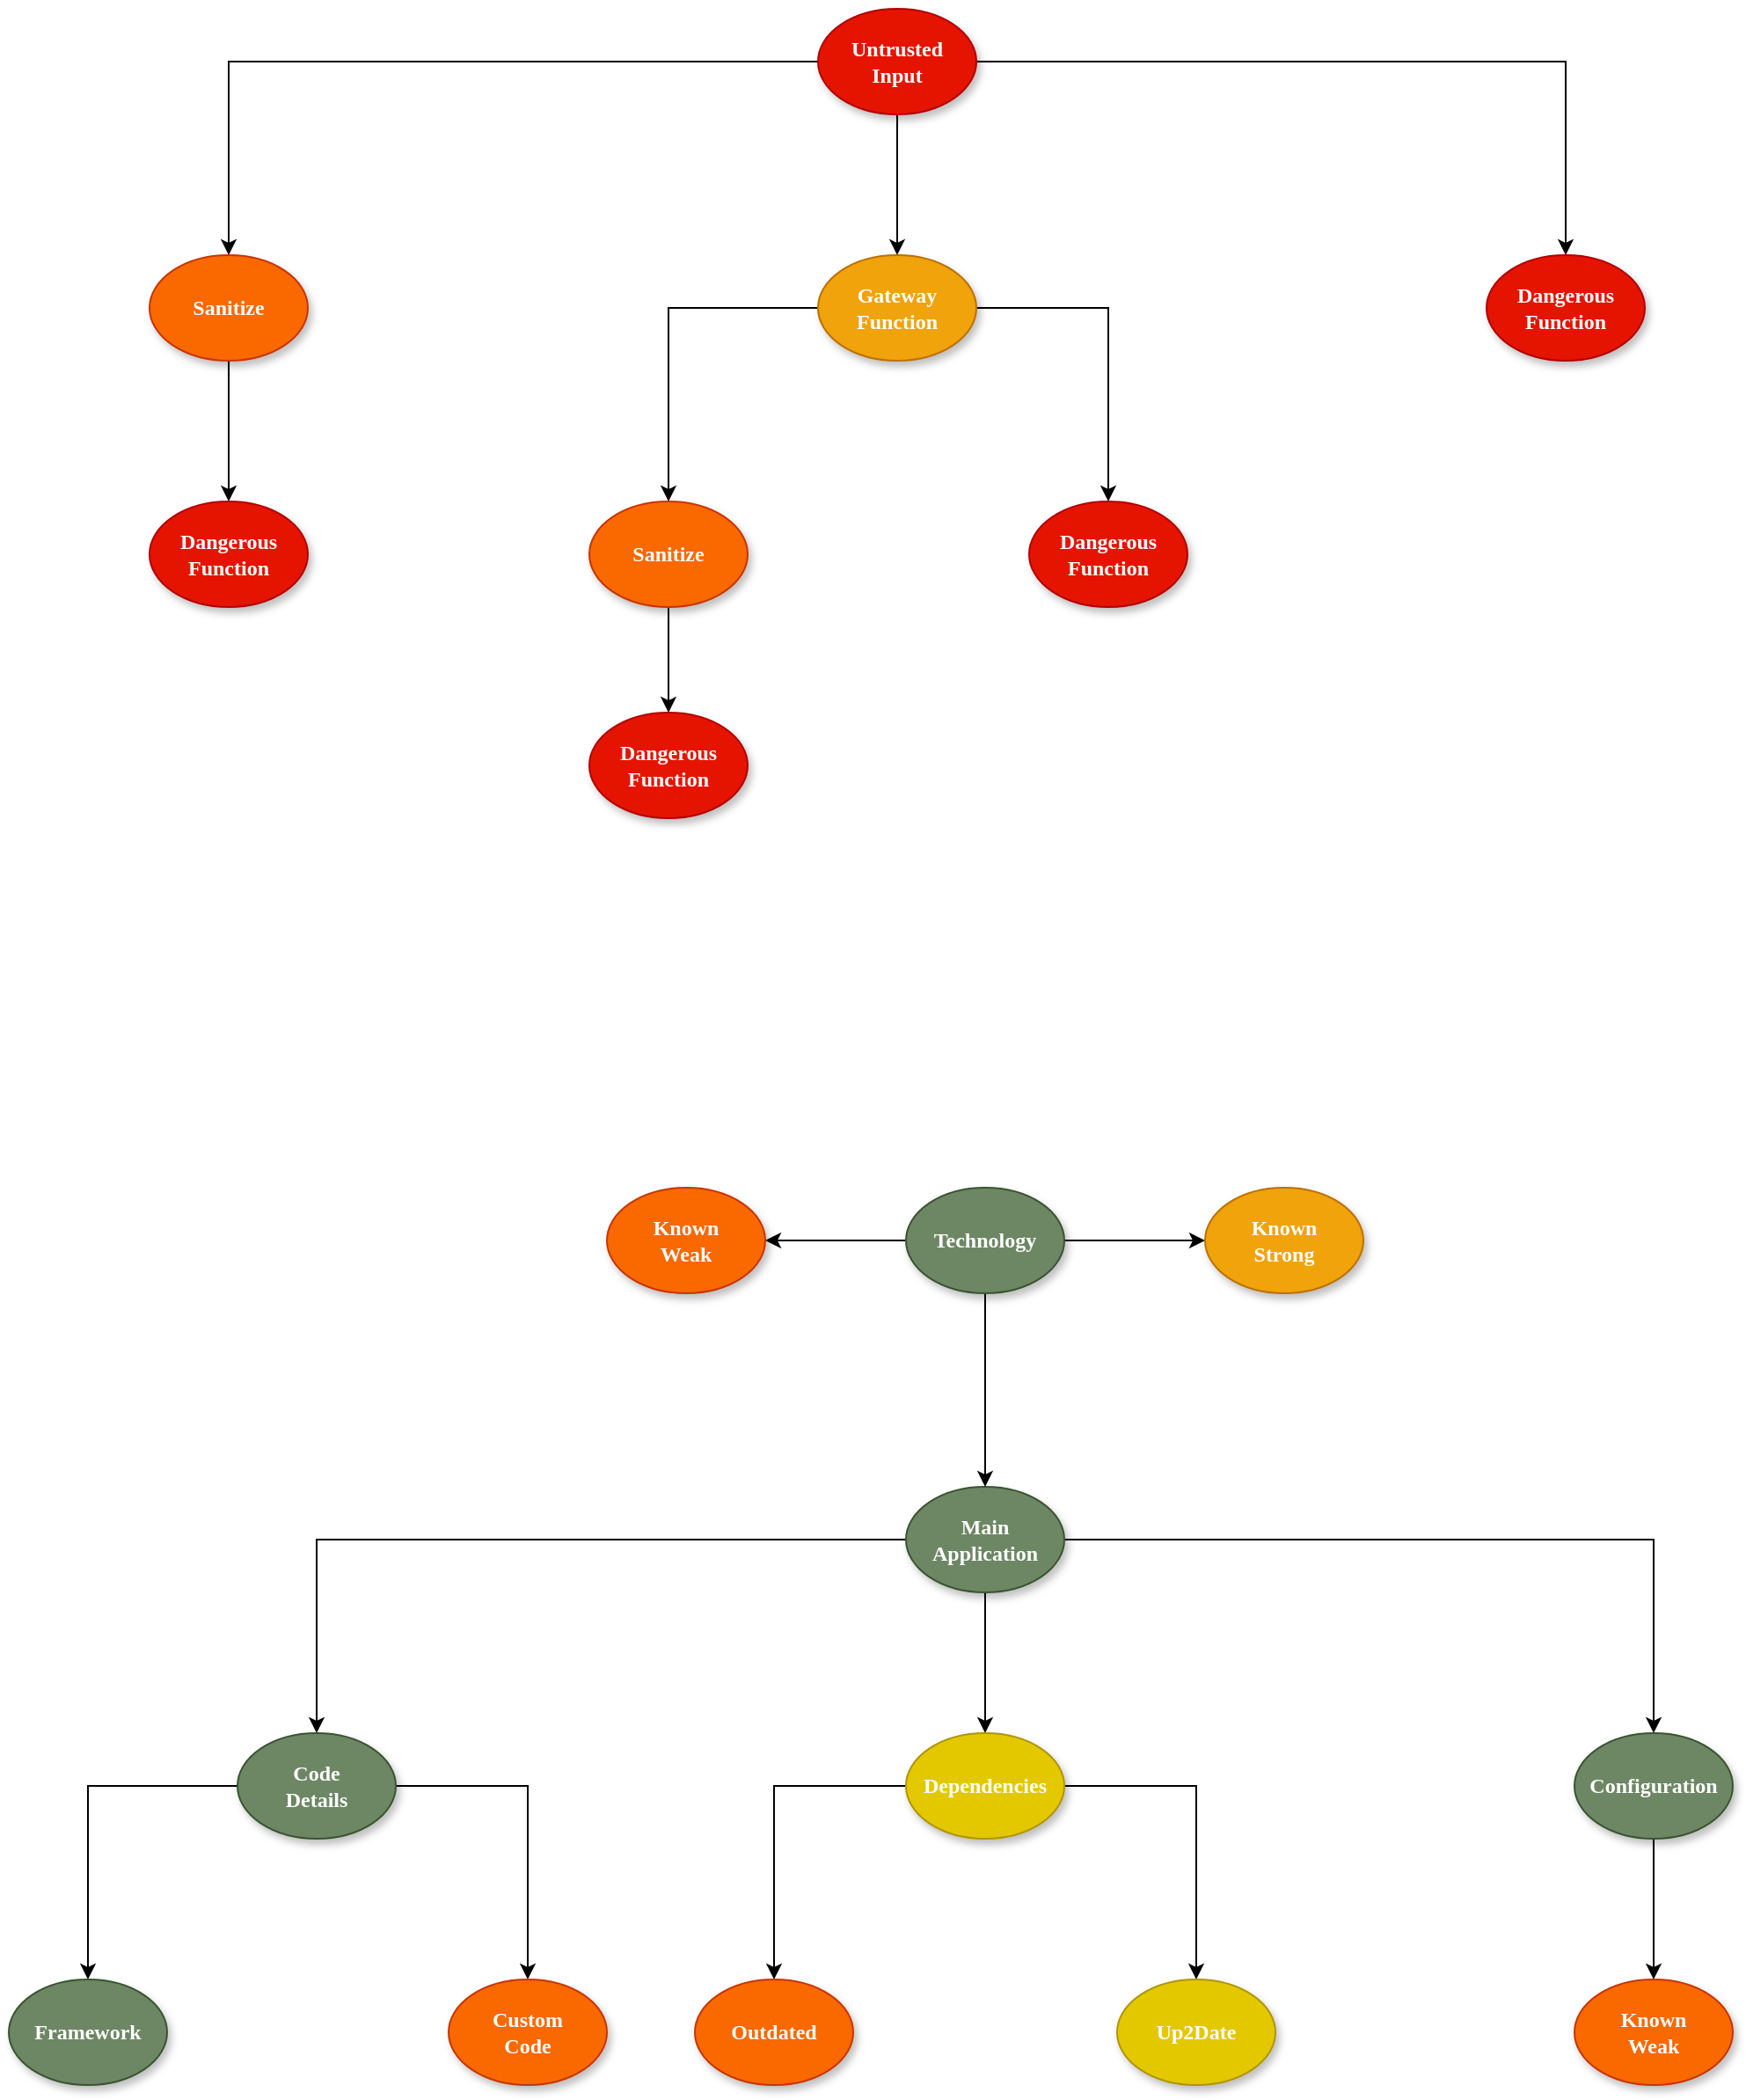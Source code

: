 <mxfile version="13.0.8" type="device"><diagram name="Page-1" id="42789a77-a242-8287-6e28-9cd8cfd52e62"><mxGraphModel dx="1355" dy="873" grid="1" gridSize="10" guides="1" tooltips="1" connect="1" arrows="1" fold="1" page="1" pageScale="1" pageWidth="1100" pageHeight="850" background="#ffffff" math="0" shadow="0"><root><mxCell id="0"/><mxCell id="1" parent="0"/><mxCell id="EfZ2x_vKKacnSwndT348-4" value="" style="edgeStyle=orthogonalEdgeStyle;rounded=0;orthogonalLoop=1;jettySize=auto;html=1;fontStyle=1" edge="1" parent="1" source="1ea317790d2ca983-1" target="EfZ2x_vKKacnSwndT348-3"><mxGeometry relative="1" as="geometry"/></mxCell><mxCell id="EfZ2x_vKKacnSwndT348-6" value="" style="edgeStyle=orthogonalEdgeStyle;rounded=0;orthogonalLoop=1;jettySize=auto;html=1;fontStyle=1" edge="1" parent="1" source="1ea317790d2ca983-1" target="EfZ2x_vKKacnSwndT348-5"><mxGeometry relative="1" as="geometry"/></mxCell><mxCell id="EfZ2x_vKKacnSwndT348-8" value="" style="edgeStyle=orthogonalEdgeStyle;rounded=0;orthogonalLoop=1;jettySize=auto;html=1;fontStyle=1" edge="1" parent="1" source="1ea317790d2ca983-1" target="EfZ2x_vKKacnSwndT348-7"><mxGeometry relative="1" as="geometry"/></mxCell><mxCell id="1ea317790d2ca983-1" value="Untrusted&lt;br&gt;Input" style="ellipse;whiteSpace=wrap;html=1;rounded=0;shadow=1;comic=0;labelBackgroundColor=none;strokeWidth=1;fontFamily=Verdana;fontSize=12;align=center;fillColor=#e51400;strokeColor=#B20000;fontColor=#ffffff;fontStyle=1" parent="1" vertex="1"><mxGeometry x="500" y="10" width="90" height="60" as="geometry"/></mxCell><mxCell id="EfZ2x_vKKacnSwndT348-7" value="Dangerous&lt;br&gt;Function" style="ellipse;whiteSpace=wrap;html=1;rounded=0;shadow=1;comic=0;labelBackgroundColor=none;strokeWidth=1;fontFamily=Verdana;fontSize=12;align=center;fillColor=#e51400;strokeColor=#B20000;fontColor=#ffffff;fontStyle=1" vertex="1" parent="1"><mxGeometry x="880" y="150" width="90" height="60" as="geometry"/></mxCell><mxCell id="EfZ2x_vKKacnSwndT348-17" value="" style="edgeStyle=orthogonalEdgeStyle;rounded=0;orthogonalLoop=1;jettySize=auto;html=1;fontStyle=1" edge="1" parent="1" source="EfZ2x_vKKacnSwndT348-5" target="EfZ2x_vKKacnSwndT348-16"><mxGeometry relative="1" as="geometry"/></mxCell><mxCell id="EfZ2x_vKKacnSwndT348-19" value="" style="edgeStyle=orthogonalEdgeStyle;rounded=0;orthogonalLoop=1;jettySize=auto;html=1;fontStyle=1" edge="1" parent="1" source="EfZ2x_vKKacnSwndT348-5" target="EfZ2x_vKKacnSwndT348-18"><mxGeometry relative="1" as="geometry"/></mxCell><mxCell id="EfZ2x_vKKacnSwndT348-5" value="Gateway&lt;br&gt;Function" style="ellipse;whiteSpace=wrap;html=1;rounded=0;shadow=1;comic=0;labelBackgroundColor=none;strokeWidth=1;fontFamily=Verdana;fontSize=12;align=center;fillColor=#f0a30a;strokeColor=#BD7000;fontColor=#ffffff;fontStyle=1" vertex="1" parent="1"><mxGeometry x="500" y="150" width="90" height="60" as="geometry"/></mxCell><mxCell id="EfZ2x_vKKacnSwndT348-18" value="Dangerous&lt;br&gt;Function" style="ellipse;whiteSpace=wrap;html=1;rounded=0;shadow=1;comic=0;labelBackgroundColor=none;strokeWidth=1;fontFamily=Verdana;fontSize=12;align=center;fillColor=#e51400;strokeColor=#B20000;fontColor=#ffffff;fontStyle=1" vertex="1" parent="1"><mxGeometry x="620" y="290" width="90" height="60" as="geometry"/></mxCell><mxCell id="EfZ2x_vKKacnSwndT348-21" value="" style="edgeStyle=orthogonalEdgeStyle;rounded=0;orthogonalLoop=1;jettySize=auto;html=1;fontStyle=1" edge="1" parent="1" source="EfZ2x_vKKacnSwndT348-16" target="EfZ2x_vKKacnSwndT348-20"><mxGeometry relative="1" as="geometry"/></mxCell><mxCell id="EfZ2x_vKKacnSwndT348-16" value="Sanitize" style="ellipse;whiteSpace=wrap;html=1;rounded=0;shadow=1;comic=0;labelBackgroundColor=none;strokeWidth=1;fontFamily=Verdana;fontSize=12;align=center;fillColor=#fa6800;strokeColor=#C73500;fontColor=#ffffff;fontStyle=1" vertex="1" parent="1"><mxGeometry x="370" y="290" width="90" height="60" as="geometry"/></mxCell><mxCell id="EfZ2x_vKKacnSwndT348-20" value="Dangerous&lt;br&gt;Function" style="ellipse;whiteSpace=wrap;html=1;rounded=0;shadow=1;comic=0;labelBackgroundColor=none;strokeWidth=1;fontFamily=Verdana;fontSize=12;align=center;fillColor=#e51400;strokeColor=#B20000;fontColor=#ffffff;fontStyle=1" vertex="1" parent="1"><mxGeometry x="370" y="410" width="90" height="60" as="geometry"/></mxCell><mxCell id="EfZ2x_vKKacnSwndT348-23" value="" style="edgeStyle=orthogonalEdgeStyle;rounded=0;orthogonalLoop=1;jettySize=auto;html=1;fontStyle=1" edge="1" parent="1" source="EfZ2x_vKKacnSwndT348-3" target="EfZ2x_vKKacnSwndT348-22"><mxGeometry relative="1" as="geometry"/></mxCell><mxCell id="EfZ2x_vKKacnSwndT348-3" value="Sanitize" style="ellipse;whiteSpace=wrap;html=1;rounded=0;shadow=1;comic=0;labelBackgroundColor=none;strokeWidth=1;fontFamily=Verdana;fontSize=12;align=center;fillColor=#fa6800;strokeColor=#C73500;fontColor=#ffffff;fontStyle=1" vertex="1" parent="1"><mxGeometry x="120" y="150" width="90" height="60" as="geometry"/></mxCell><mxCell id="EfZ2x_vKKacnSwndT348-22" value="Dangerous&lt;br&gt;Function" style="ellipse;whiteSpace=wrap;html=1;rounded=0;shadow=1;comic=0;labelBackgroundColor=none;strokeWidth=1;fontFamily=Verdana;fontSize=12;align=center;fillColor=#e51400;strokeColor=#B20000;fontColor=#ffffff;fontStyle=1" vertex="1" parent="1"><mxGeometry x="120" y="290" width="90" height="60" as="geometry"/></mxCell><mxCell id="EfZ2x_vKKacnSwndT348-26" value="" style="edgeStyle=orthogonalEdgeStyle;rounded=0;orthogonalLoop=1;jettySize=auto;html=1;fontStyle=1" edge="1" parent="1" source="EfZ2x_vKKacnSwndT348-24" target="EfZ2x_vKKacnSwndT348-25"><mxGeometry relative="1" as="geometry"/></mxCell><mxCell id="EfZ2x_vKKacnSwndT348-28" value="" style="edgeStyle=orthogonalEdgeStyle;rounded=0;orthogonalLoop=1;jettySize=auto;html=1;fontStyle=1" edge="1" parent="1" source="EfZ2x_vKKacnSwndT348-24" target="EfZ2x_vKKacnSwndT348-27"><mxGeometry relative="1" as="geometry"/></mxCell><mxCell id="EfZ2x_vKKacnSwndT348-30" value="" style="edgeStyle=orthogonalEdgeStyle;rounded=0;orthogonalLoop=1;jettySize=auto;html=1;fontStyle=1" edge="1" parent="1" source="EfZ2x_vKKacnSwndT348-24" target="EfZ2x_vKKacnSwndT348-29"><mxGeometry relative="1" as="geometry"/></mxCell><mxCell id="EfZ2x_vKKacnSwndT348-24" value="Main&lt;br&gt;Application" style="ellipse;whiteSpace=wrap;html=1;rounded=0;shadow=1;comic=0;labelBackgroundColor=none;strokeWidth=1;fontFamily=Verdana;fontSize=12;align=center;fillColor=#6d8764;strokeColor=#3A5431;fontColor=#ffffff;fontStyle=1" vertex="1" parent="1"><mxGeometry x="550" y="850" width="90" height="60" as="geometry"/></mxCell><mxCell id="EfZ2x_vKKacnSwndT348-40" value="" style="edgeStyle=orthogonalEdgeStyle;rounded=0;orthogonalLoop=1;jettySize=auto;html=1;fontStyle=1" edge="1" parent="1" source="EfZ2x_vKKacnSwndT348-37" target="EfZ2x_vKKacnSwndT348-39"><mxGeometry relative="1" as="geometry"/></mxCell><mxCell id="EfZ2x_vKKacnSwndT348-42" value="" style="edgeStyle=orthogonalEdgeStyle;rounded=0;orthogonalLoop=1;jettySize=auto;html=1;fontStyle=1" edge="1" parent="1" source="EfZ2x_vKKacnSwndT348-37" target="EfZ2x_vKKacnSwndT348-41"><mxGeometry relative="1" as="geometry"/></mxCell><mxCell id="EfZ2x_vKKacnSwndT348-49" style="edgeStyle=orthogonalEdgeStyle;rounded=0;orthogonalLoop=1;jettySize=auto;html=1;fontStyle=1" edge="1" parent="1" source="EfZ2x_vKKacnSwndT348-37" target="EfZ2x_vKKacnSwndT348-24"><mxGeometry relative="1" as="geometry"/></mxCell><mxCell id="EfZ2x_vKKacnSwndT348-37" value="Technology" style="ellipse;whiteSpace=wrap;html=1;rounded=0;shadow=1;comic=0;labelBackgroundColor=none;strokeWidth=1;fontFamily=Verdana;fontSize=12;align=center;fillColor=#6d8764;strokeColor=#3A5431;fontColor=#ffffff;fontStyle=1" vertex="1" parent="1"><mxGeometry x="550" y="680" width="90" height="60" as="geometry"/></mxCell><mxCell id="EfZ2x_vKKacnSwndT348-41" value="Known&lt;br&gt;Strong" style="ellipse;whiteSpace=wrap;html=1;rounded=0;shadow=1;comic=0;labelBackgroundColor=none;strokeWidth=1;fontFamily=Verdana;fontSize=12;align=center;fillColor=#f0a30a;strokeColor=#BD7000;fontColor=#ffffff;fontStyle=1" vertex="1" parent="1"><mxGeometry x="720" y="680" width="90" height="60" as="geometry"/></mxCell><mxCell id="EfZ2x_vKKacnSwndT348-39" value="Known&lt;br&gt;Weak" style="ellipse;whiteSpace=wrap;html=1;rounded=0;shadow=1;comic=0;labelBackgroundColor=none;strokeWidth=1;fontFamily=Verdana;fontSize=12;align=center;fillColor=#fa6800;strokeColor=#C73500;fontColor=#ffffff;fontStyle=1" vertex="1" parent="1"><mxGeometry x="380" y="680" width="90" height="60" as="geometry"/></mxCell><mxCell id="EfZ2x_vKKacnSwndT348-51" value="" style="edgeStyle=orthogonalEdgeStyle;rounded=0;orthogonalLoop=1;jettySize=auto;html=1;" edge="1" parent="1" source="EfZ2x_vKKacnSwndT348-29" target="EfZ2x_vKKacnSwndT348-50"><mxGeometry relative="1" as="geometry"/></mxCell><mxCell id="EfZ2x_vKKacnSwndT348-29" value="Configuration" style="ellipse;whiteSpace=wrap;html=1;rounded=0;shadow=1;comic=0;labelBackgroundColor=none;strokeWidth=1;fontFamily=Verdana;fontSize=12;align=center;fillColor=#6d8764;strokeColor=#3A5431;fontColor=#ffffff;fontStyle=1" vertex="1" parent="1"><mxGeometry x="930" y="990" width="90" height="60" as="geometry"/></mxCell><mxCell id="EfZ2x_vKKacnSwndT348-50" value="Known&lt;br&gt;Weak" style="ellipse;whiteSpace=wrap;html=1;rounded=0;shadow=1;comic=0;labelBackgroundColor=none;strokeWidth=1;fontFamily=Verdana;fontSize=12;align=center;fillColor=#fa6800;strokeColor=#C73500;fontColor=#ffffff;fontStyle=1" vertex="1" parent="1"><mxGeometry x="930" y="1130" width="90" height="60" as="geometry"/></mxCell><mxCell id="EfZ2x_vKKacnSwndT348-32" value="" style="edgeStyle=orthogonalEdgeStyle;rounded=0;orthogonalLoop=1;jettySize=auto;html=1;fontStyle=1" edge="1" parent="1" source="EfZ2x_vKKacnSwndT348-27" target="EfZ2x_vKKacnSwndT348-31"><mxGeometry relative="1" as="geometry"/></mxCell><mxCell id="EfZ2x_vKKacnSwndT348-36" value="" style="edgeStyle=orthogonalEdgeStyle;rounded=0;orthogonalLoop=1;jettySize=auto;html=1;fontStyle=1" edge="1" parent="1" source="EfZ2x_vKKacnSwndT348-27" target="EfZ2x_vKKacnSwndT348-35"><mxGeometry relative="1" as="geometry"/></mxCell><mxCell id="EfZ2x_vKKacnSwndT348-27" value="Code&lt;br&gt;Details" style="ellipse;whiteSpace=wrap;html=1;rounded=0;shadow=1;comic=0;labelBackgroundColor=none;strokeWidth=1;fontFamily=Verdana;fontSize=12;align=center;fillColor=#6d8764;strokeColor=#3A5431;fontColor=#ffffff;fontStyle=1" vertex="1" parent="1"><mxGeometry x="170" y="990" width="90" height="60" as="geometry"/></mxCell><mxCell id="EfZ2x_vKKacnSwndT348-35" value="Custom&lt;br&gt;Code" style="ellipse;whiteSpace=wrap;html=1;rounded=0;shadow=1;comic=0;labelBackgroundColor=none;strokeWidth=1;fontFamily=Verdana;fontSize=12;align=center;fillColor=#fa6800;strokeColor=#C73500;fontColor=#ffffff;fontStyle=1" vertex="1" parent="1"><mxGeometry x="290" y="1130" width="90" height="60" as="geometry"/></mxCell><mxCell id="EfZ2x_vKKacnSwndT348-31" value="Framework" style="ellipse;whiteSpace=wrap;html=1;rounded=0;shadow=1;comic=0;labelBackgroundColor=none;strokeWidth=1;fontFamily=Verdana;fontSize=12;align=center;fillColor=#6d8764;strokeColor=#3A5431;fontColor=#ffffff;fontStyle=1" vertex="1" parent="1"><mxGeometry x="40" y="1130" width="90" height="60" as="geometry"/></mxCell><mxCell id="EfZ2x_vKKacnSwndT348-46" value="" style="edgeStyle=orthogonalEdgeStyle;rounded=0;orthogonalLoop=1;jettySize=auto;html=1;fontStyle=1" edge="1" parent="1" source="EfZ2x_vKKacnSwndT348-25" target="EfZ2x_vKKacnSwndT348-45"><mxGeometry relative="1" as="geometry"/></mxCell><mxCell id="EfZ2x_vKKacnSwndT348-48" value="" style="edgeStyle=orthogonalEdgeStyle;rounded=0;orthogonalLoop=1;jettySize=auto;html=1;fontStyle=1" edge="1" parent="1" source="EfZ2x_vKKacnSwndT348-25" target="EfZ2x_vKKacnSwndT348-47"><mxGeometry relative="1" as="geometry"/></mxCell><mxCell id="EfZ2x_vKKacnSwndT348-25" value="Dependencies" style="ellipse;whiteSpace=wrap;html=1;rounded=0;shadow=1;comic=0;labelBackgroundColor=none;strokeWidth=1;fontFamily=Verdana;fontSize=12;align=center;fillColor=#e3c800;strokeColor=#B09500;fontColor=#ffffff;fontStyle=1" vertex="1" parent="1"><mxGeometry x="550" y="990" width="90" height="60" as="geometry"/></mxCell><mxCell id="EfZ2x_vKKacnSwndT348-47" value="Up2Date" style="ellipse;whiteSpace=wrap;html=1;rounded=0;shadow=1;comic=0;labelBackgroundColor=none;strokeWidth=1;fontFamily=Verdana;fontSize=12;align=center;fillColor=#e3c800;strokeColor=#B09500;fontColor=#ffffff;fontStyle=1" vertex="1" parent="1"><mxGeometry x="670" y="1130" width="90" height="60" as="geometry"/></mxCell><mxCell id="EfZ2x_vKKacnSwndT348-45" value="Outdated" style="ellipse;whiteSpace=wrap;html=1;rounded=0;shadow=1;comic=0;labelBackgroundColor=none;strokeWidth=1;fontFamily=Verdana;fontSize=12;align=center;fillColor=#fa6800;strokeColor=#C73500;fontColor=#ffffff;fontStyle=1" vertex="1" parent="1"><mxGeometry x="430" y="1130" width="90" height="60" as="geometry"/></mxCell></root></mxGraphModel></diagram></mxfile>